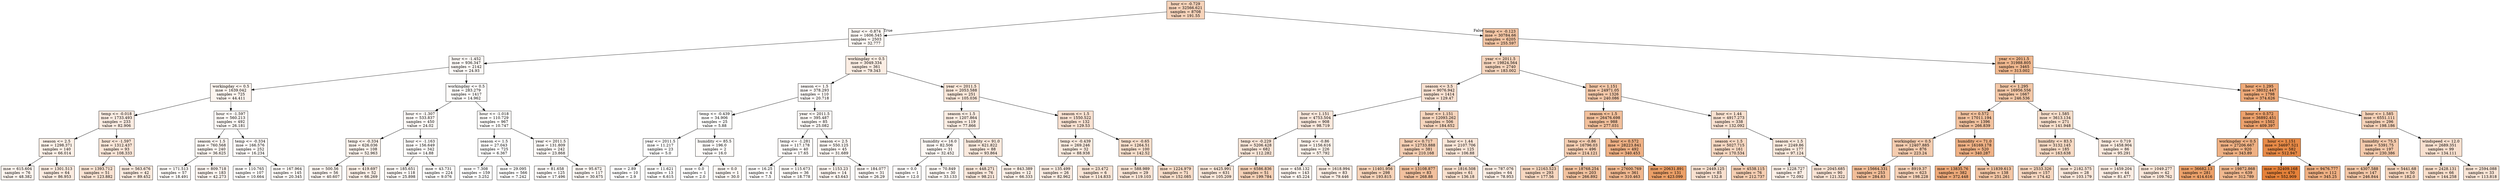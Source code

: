 digraph Tree {
node [shape=box, style="filled", color="black"] ;
0 [label="hour <= -0.729\nmse = 32566.621\nsamples = 8708\nvalue = 191.55", fillcolor="#e5813958"] ;
1 [label="hour <= -0.874\nmse = 1606.545\nsamples = 2503\nvalue = 32.777", fillcolor="#e581390e"] ;
0 -> 1 [labeldistance=2.5, labelangle=45, headlabel="True"] ;
2 [label="hour <= -1.452\nmse = 936.347\nsamples = 2142\nvalue = 24.93", fillcolor="#e581390b"] ;
1 -> 2 ;
3 [label="workingday <= 0.5\nmse = 1639.042\nsamples = 725\nvalue = 44.411", fillcolor="#e5813914"] ;
2 -> 3 ;
4 [label="temp <= -0.018\nmse = 1733.493\nsamples = 233\nvalue = 82.906", fillcolor="#e5813925"] ;
3 -> 4 ;
5 [label="season <= 2.5\nmse = 1298.371\nsamples = 140\nvalue = 66.014", fillcolor="#e581391e"] ;
4 -> 5 ;
6 [label="mse = 615.604\nsamples = 76\nvalue = 48.382", fillcolor="#e5813915"] ;
5 -> 6 ;
7 [label="mse = 1301.513\nsamples = 64\nvalue = 86.953", fillcolor="#e5813927"] ;
5 -> 7 ;
8 [label="hour <= -1.597\nmse = 1312.437\nsamples = 93\nvalue = 108.333", fillcolor="#e5813931"] ;
4 -> 8 ;
9 [label="mse = 1393.712\nsamples = 51\nvalue = 123.882", fillcolor="#e5813938"] ;
8 -> 9 ;
10 [label="mse = 563.676\nsamples = 42\nvalue = 89.452", fillcolor="#e5813928"] ;
8 -> 10 ;
11 [label="hour <= -1.597\nmse = 560.213\nsamples = 492\nvalue = 26.181", fillcolor="#e581390b"] ;
3 -> 11 ;
12 [label="season <= 1.5\nmse = 760.568\nsamples = 240\nvalue = 36.625", fillcolor="#e5813910"] ;
11 -> 12 ;
13 [label="mse = 171.513\nsamples = 57\nvalue = 18.491", fillcolor="#e5813908"] ;
12 -> 13 ;
14 [label="mse = 809.718\nsamples = 183\nvalue = 42.273", fillcolor="#e5813913"] ;
12 -> 14 ;
15 [label="temp <= -0.334\nmse = 166.576\nsamples = 252\nvalue = 16.234", fillcolor="#e5813907"] ;
11 -> 15 ;
16 [label="mse = 110.765\nsamples = 107\nvalue = 10.664", fillcolor="#e5813904"] ;
15 -> 16 ;
17 [label="mse = 167.964\nsamples = 145\nvalue = 20.345", fillcolor="#e5813908"] ;
15 -> 17 ;
18 [label="workingday <= 0.5\nmse = 283.279\nsamples = 1417\nvalue = 14.962", fillcolor="#e5813906"] ;
2 -> 18 ;
19 [label="hour <= -1.307\nmse = 533.837\nsamples = 450\nvalue = 24.02", fillcolor="#e581390a"] ;
18 -> 19 ;
20 [label="temp <= -0.334\nmse = 626.036\nsamples = 108\nvalue = 52.963", fillcolor="#e5813918"] ;
19 -> 20 ;
21 [label="mse = 500.56\nsamples = 56\nvalue = 40.607", fillcolor="#e5813912"] ;
20 -> 21 ;
22 [label="mse = 419.697\nsamples = 52\nvalue = 66.269", fillcolor="#e581391e"] ;
20 -> 22 ;
23 [label="hour <= -1.163\nmse = 156.649\nsamples = 342\nvalue = 14.88", fillcolor="#e5813906"] ;
19 -> 23 ;
24 [label="mse = 185.651\nsamples = 118\nvalue = 25.898", fillcolor="#e581390b"] ;
23 -> 24 ;
25 [label="mse = 43.731\nsamples = 224\nvalue = 9.076", fillcolor="#e5813903"] ;
23 -> 25 ;
26 [label="hour <= -1.018\nmse = 110.729\nsamples = 967\nvalue = 10.747", fillcolor="#e5813904"] ;
18 -> 26 ;
27 [label="season <= 1.5\nmse = 27.043\nsamples = 725\nvalue = 6.367", fillcolor="#e5813902"] ;
26 -> 27 ;
28 [label="mse = 7.308\nsamples = 159\nvalue = 3.252", fillcolor="#e5813901"] ;
27 -> 28 ;
29 [label="mse = 29.095\nsamples = 566\nvalue = 7.242", fillcolor="#e5813902"] ;
27 -> 29 ;
30 [label="year <= 2011.5\nmse = 131.809\nsamples = 242\nvalue = 23.868", fillcolor="#e581390a"] ;
26 -> 30 ;
31 [label="mse = 81.658\nsamples = 125\nvalue = 17.496", fillcolor="#e5813907"] ;
30 -> 31 ;
32 [label="mse = 95.672\nsamples = 117\nvalue = 30.675", fillcolor="#e581390d"] ;
30 -> 32 ;
33 [label="workingday <= 0.5\nmse = 3049.334\nsamples = 361\nvalue = 79.343", fillcolor="#e5813924"] ;
1 -> 33 ;
34 [label="season <= 1.5\nmse = 378.293\nsamples = 110\nvalue = 20.718", fillcolor="#e5813909"] ;
33 -> 34 ;
35 [label="temp <= -0.439\nmse = 34.906\nsamples = 25\nvalue = 5.88", fillcolor="#e5813902"] ;
34 -> 35 ;
36 [label="year <= 2011.5\nmse = 11.217\nsamples = 23\nvalue = 5.0", fillcolor="#e5813901"] ;
35 -> 36 ;
37 [label="mse = 2.89\nsamples = 10\nvalue = 2.9", fillcolor="#e5813900"] ;
36 -> 37 ;
38 [label="mse = 11.621\nsamples = 13\nvalue = 6.615", fillcolor="#e5813902"] ;
36 -> 38 ;
39 [label="humidity <= 85.5\nmse = 196.0\nsamples = 2\nvalue = 16.0", fillcolor="#e5813906"] ;
35 -> 39 ;
40 [label="mse = 0.0\nsamples = 1\nvalue = 2.0", fillcolor="#e5813900"] ;
39 -> 40 ;
41 [label="mse = 0.0\nsamples = 1\nvalue = 30.0", fillcolor="#e581390d"] ;
39 -> 41 ;
42 [label="year <= 2011.5\nmse = 395.487\nsamples = 85\nvalue = 25.082", fillcolor="#e581390b"] ;
34 -> 42 ;
43 [label="temp <= -1.281\nmse = 117.178\nsamples = 40\nvalue = 17.65", fillcolor="#e5813907"] ;
42 -> 43 ;
44 [label="mse = 16.25\nsamples = 4\nvalue = 7.5", fillcolor="#e5813903"] ;
43 -> 44 ;
45 [label="mse = 115.673\nsamples = 36\nvalue = 18.778", fillcolor="#e5813908"] ;
43 -> 45 ;
46 [label="season <= 2.5\nmse = 550.125\nsamples = 45\nvalue = 31.689", fillcolor="#e581390e"] ;
42 -> 46 ;
47 [label="mse = 1153.23\nsamples = 14\nvalue = 43.643", fillcolor="#e5813913"] ;
46 -> 47 ;
48 [label="mse = 184.077\nsamples = 31\nvalue = 26.29", fillcolor="#e581390b"] ;
46 -> 48 ;
49 [label="year <= 2011.5\nmse = 2053.588\nsamples = 251\nvalue = 105.036", fillcolor="#e5813930"] ;
33 -> 49 ;
50 [label="season <= 1.5\nmse = 1207.864\nsamples = 119\nvalue = 77.866", fillcolor="#e5813923"] ;
49 -> 50 ;
51 [label="humidity <= 16.0\nmse = 82.506\nsamples = 31\nvalue = 32.452", fillcolor="#e581390e"] ;
50 -> 51 ;
52 [label="mse = 0.0\nsamples = 1\nvalue = 12.0", fillcolor="#e5813905"] ;
51 -> 52 ;
53 [label="mse = 70.849\nsamples = 30\nvalue = 33.133", fillcolor="#e581390e"] ;
51 -> 53 ;
54 [label="humidity <= 91.0\nmse = 621.822\nsamples = 88\nvalue = 93.864", fillcolor="#e581392b"] ;
50 -> 54 ;
55 [label="mse = 448.271\nsamples = 76\nvalue = 98.211", fillcolor="#e581392d"] ;
54 -> 55 ;
56 [label="mse = 843.389\nsamples = 12\nvalue = 66.333", fillcolor="#e581391e"] ;
54 -> 56 ;
57 [label="season <= 1.5\nmse = 1550.522\nsamples = 132\nvalue = 129.53", fillcolor="#e581393b"] ;
49 -> 57 ;
58 [label="temp <= -0.439\nmse = 269.246\nsamples = 32\nvalue = 88.938", fillcolor="#e5813928"] ;
57 -> 58 ;
59 [label="mse = 135.499\nsamples = 26\nvalue = 82.962", fillcolor="#e5813925"] ;
58 -> 59 ;
60 [label="mse = 23.472\nsamples = 6\nvalue = 114.833", fillcolor="#e5813934"] ;
58 -> 60 ;
61 [label="temp <= -0.65\nmse = 1264.51\nsamples = 100\nvalue = 142.52", fillcolor="#e5813941"] ;
57 -> 61 ;
62 [label="mse = 588.989\nsamples = 29\nvalue = 119.103", fillcolor="#e5813936"] ;
61 -> 62 ;
63 [label="mse = 1224.979\nsamples = 71\nvalue = 152.085", fillcolor="#e5813945"] ;
61 -> 63 ;
64 [label="temp <= -0.123\nmse = 30784.66\nsamples = 6205\nvalue = 255.597", fillcolor="#e5813975"] ;
0 -> 64 [labeldistance=2.5, labelangle=-45, headlabel="False"] ;
65 [label="year <= 2011.5\nmse = 19824.564\nsamples = 2740\nvalue = 183.002", fillcolor="#e5813954"] ;
64 -> 65 ;
66 [label="season <= 3.5\nmse = 9076.942\nsamples = 1414\nvalue = 129.47", fillcolor="#e581393b"] ;
65 -> 66 ;
67 [label="hour <= 1.151\nmse = 4753.504\nsamples = 908\nvalue = 98.719", fillcolor="#e581392d"] ;
66 -> 67 ;
68 [label="temp <= -0.229\nmse = 5206.428\nsamples = 682\nvalue = 112.282", fillcolor="#e5813933"] ;
67 -> 68 ;
69 [label="mse = 4425.991\nsamples = 631\nvalue = 105.209", fillcolor="#e5813930"] ;
68 -> 69 ;
70 [label="mse = 6586.836\nsamples = 51\nvalue = 199.784", fillcolor="#e581395c"] ;
68 -> 70 ;
71 [label="temp <= -0.86\nmse = 1156.616\nsamples = 226\nvalue = 57.792", fillcolor="#e581391a"] ;
67 -> 71 ;
72 [label="mse = 458.132\nsamples = 143\nvalue = 45.224", fillcolor="#e5813914"] ;
71 -> 72 ;
73 [label="mse = 1618.994\nsamples = 83\nvalue = 79.446", fillcolor="#e5813924"] ;
71 -> 73 ;
74 [label="hour <= 1.151\nmse = 12093.262\nsamples = 506\nvalue = 184.652", fillcolor="#e5813955"] ;
66 -> 74 ;
75 [label="hour <= 0.717\nmse = 12733.888\nsamples = 381\nvalue = 210.168", fillcolor="#e5813960"] ;
74 -> 75 ;
76 [label="mse = 11401.956\nsamples = 298\nvalue = 193.815", fillcolor="#e5813959"] ;
75 -> 76 ;
77 [label="mse = 13108.877\nsamples = 83\nvalue = 268.88", fillcolor="#e581397c"] ;
75 -> 77 ;
78 [label="hour <= 1.44\nmse = 2107.706\nsamples = 125\nvalue = 106.88", fillcolor="#e5813931"] ;
74 -> 78 ;
79 [label="mse = 1816.508\nsamples = 61\nvalue = 136.18", fillcolor="#e581393e"] ;
78 -> 79 ;
80 [label="mse = 787.076\nsamples = 64\nvalue = 78.953", fillcolor="#e5813924"] ;
78 -> 80 ;
81 [label="hour <= 1.151\nmse = 24971.05\nsamples = 1326\nvalue = 240.086", fillcolor="#e581396e"] ;
65 -> 81 ;
82 [label="season <= 1.5\nmse = 26476.698\nsamples = 988\nvalue = 277.031", fillcolor="#e581397f"] ;
81 -> 82 ;
83 [label="temp <= -0.86\nmse = 16796.03\nsamples = 496\nvalue = 214.121", fillcolor="#e5813962"] ;
82 -> 83 ;
84 [label="mse = 12163.523\nsamples = 293\nvalue = 177.56", fillcolor="#e5813951"] ;
83 -> 84 ;
85 [label="mse = 18768.254\nsamples = 203\nvalue = 266.892", fillcolor="#e581397b"] ;
83 -> 85 ;
86 [label="hour <= 0.572\nmse = 28223.841\nsamples = 492\nvalue = 340.453", fillcolor="#e581399d"] ;
82 -> 86 ;
87 [label="mse = 27600.769\nsamples = 361\nvalue = 310.463", fillcolor="#e581398f"] ;
86 -> 87 ;
88 [label="mse = 20631.891\nsamples = 131\nvalue = 423.099", fillcolor="#e58139c3"] ;
86 -> 88 ;
89 [label="hour <= 1.44\nmse = 4917.273\nsamples = 338\nvalue = 132.092", fillcolor="#e581393c"] ;
81 -> 89 ;
90 [label="season <= 1.5\nmse = 5027.715\nsamples = 161\nvalue = 170.534", fillcolor="#e581394e"] ;
89 -> 90 ;
91 [label="mse = 2449.125\nsamples = 85\nvalue = 132.8", fillcolor="#e581393d"] ;
90 -> 91 ;
92 [label="mse = 4538.115\nsamples = 76\nvalue = 212.737", fillcolor="#e5813962"] ;
90 -> 92 ;
93 [label="season <= 1.5\nmse = 2249.86\nsamples = 177\nvalue = 97.124", fillcolor="#e581392c"] ;
89 -> 93 ;
94 [label="mse = 1228.727\nsamples = 87\nvalue = 72.092", fillcolor="#e5813920"] ;
93 -> 94 ;
95 [label="mse = 2045.685\nsamples = 90\nvalue = 121.322", fillcolor="#e5813937"] ;
93 -> 95 ;
96 [label="year <= 2011.5\nmse = 31988.805\nsamples = 3465\nvalue = 313.002", fillcolor="#e5813990"] ;
64 -> 96 ;
97 [label="hour <= 1.295\nmse = 16956.556\nsamples = 1667\nvalue = 246.536", fillcolor="#e5813971"] ;
96 -> 97 ;
98 [label="hour <= 0.572\nmse = 17011.194\nsamples = 1396\nvalue = 266.839", fillcolor="#e581397b"] ;
97 -> 98 ;
99 [label="workingday <= 0.5\nmse = 12407.885\nsamples = 876\nvalue = 223.24", fillcolor="#e5813966"] ;
98 -> 99 ;
100 [label="mse = 15664.331\nsamples = 253\nvalue = 284.83", fillcolor="#e5813983"] ;
99 -> 100 ;
101 [label="mse = 8919.37\nsamples = 623\nvalue = 198.228", fillcolor="#e581395b"] ;
99 -> 101 ;
102 [label="humidity <= 71.0\nmse = 16169.178\nsamples = 520\nvalue = 340.287", fillcolor="#e581399d"] ;
98 -> 102 ;
103 [label="mse = 13835.76\nsamples = 382\nvalue = 372.448", fillcolor="#e58139ab"] ;
102 -> 103 ;
104 [label="mse = 11839.613\nsamples = 138\nvalue = 251.261", fillcolor="#e5813973"] ;
102 -> 104 ;
105 [label="hour <= 1.585\nmse = 3613.134\nsamples = 271\nvalue = 141.948", fillcolor="#e5813941"] ;
97 -> 105 ;
106 [label="humidity <= 83.5\nmse = 3132.145\nsamples = 185\nvalue = 163.638", fillcolor="#e581394b"] ;
105 -> 106 ;
107 [label="mse = 2533.326\nsamples = 157\nvalue = 174.42", fillcolor="#e5813950"] ;
106 -> 107 ;
108 [label="mse = 2182.575\nsamples = 28\nvalue = 103.179", fillcolor="#e581392f"] ;
106 -> 108 ;
109 [label="temp <= 0.719\nmse = 1458.904\nsamples = 86\nvalue = 95.291", fillcolor="#e581392b"] ;
105 -> 109 ;
110 [label="mse = 1459.204\nsamples = 44\nvalue = 81.477", fillcolor="#e5813925"] ;
109 -> 110 ;
111 [label="mse = 1049.277\nsamples = 42\nvalue = 109.762", fillcolor="#e5813932"] ;
109 -> 111 ;
112 [label="hour <= 1.295\nmse = 38032.447\nsamples = 1798\nvalue = 374.626", fillcolor="#e58139ac"] ;
96 -> 112 ;
113 [label="hour <= 0.572\nmse = 36892.451\nsamples = 1502\nvalue = 409.397", fillcolor="#e58139bd"] ;
112 -> 113 ;
114 [label="workingday <= 0.5\nmse = 27206.667\nsamples = 920\nvalue = 343.89", fillcolor="#e581399e"] ;
113 -> 114 ;
115 [label="mse = 36682.13\nsamples = 281\nvalue = 414.616", fillcolor="#e58139bf"] ;
114 -> 115 ;
116 [label="mse = 19872.868\nsamples = 639\nvalue = 312.789", fillcolor="#e5813990"] ;
114 -> 116 ;
117 [label="hour <= 1.151\nmse = 34697.521\nsamples = 582\nvalue = 512.947", fillcolor="#e58139ed"] ;
113 -> 117 ;
118 [label="mse = 32409.168\nsamples = 470\nvalue = 552.909", fillcolor="#e58139ff"] ;
117 -> 118 ;
119 [label="mse = 9476.777\nsamples = 112\nvalue = 345.25", fillcolor="#e581399f"] ;
117 -> 119 ;
120 [label="hour <= 1.585\nmse = 6551.111\nsamples = 296\nvalue = 198.186", fillcolor="#e581395b"] ;
112 -> 120 ;
121 [label="humidity <= 75.5\nmse = 5391.75\nsamples = 197\nvalue = 230.386", fillcolor="#e581396a"] ;
120 -> 121 ;
122 [label="mse = 4307.588\nsamples = 147\nvalue = 246.844", fillcolor="#e5813971"] ;
121 -> 122 ;
123 [label="mse = 5441.68\nsamples = 50\nvalue = 182.0", fillcolor="#e5813953"] ;
121 -> 123 ;
124 [label="windspeed <= 12.0\nmse = 2689.351\nsamples = 99\nvalue = 134.111", fillcolor="#e581393d"] ;
120 -> 124 ;
125 [label="mse = 2428.131\nsamples = 66\nvalue = 144.258", fillcolor="#e5813942"] ;
124 -> 125 ;
126 [label="mse = 2594.088\nsamples = 33\nvalue = 113.818", fillcolor="#e5813934"] ;
124 -> 126 ;
}